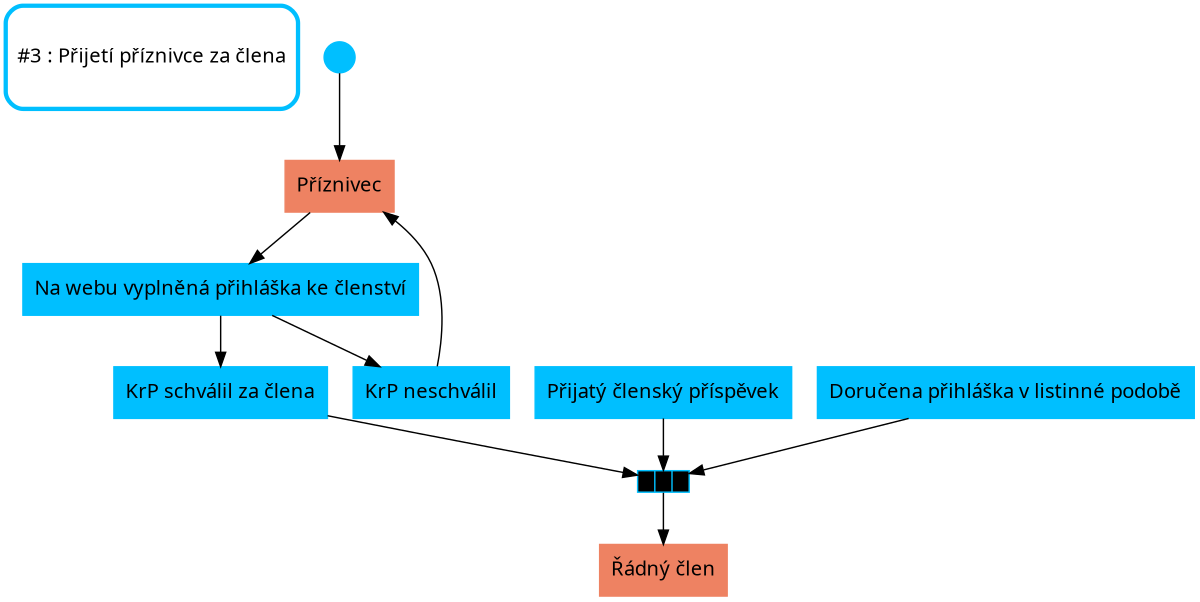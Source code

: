 digraph G {
  graph [	fontname = "Helvetica-Oblique", size = "8,8" ];
  node [ shape = polygon,
    sides = 4,
    color = deepskyblue,
    style = filled,
    fontname = "Helvetica-Outline" ];

  owner [shape=rect style=rounded penwidth=3 height=1.0 label="#3 : Přijetí příznivce za člena"]

  # stavajici priznivec zada o clenstvi
  start -> priznivec -> zadost_o_clenstvi_priznivce -> prijeti_priznivce -> splneni_podminek
  platba_prispevku -> splneni_podminek
  prijata_prihlaska -> splneni_podminek
  splneni_podminek -> clen

  # Priznivec nebyl prijat, je z nej nadale priznivce
  zadost_o_clenstvi_priznivce -> neprijeti_priznivce -> priznivec

  start [shape=point height=0.3 label="Start"]
  clen [label="Řádný člen",color=salmon2]
  priznivec [label="Příznivec",color=salmon2]
  zadost_o_clenstvi_priznivce[label="Na webu vyplněná přihláška ke členství"]
  platba_prispevku[label="Přijatý členský příspěvek"]
  prijata_prihlaska[label="Doručena přihláška v listinné podobě"]
  neprijeti_priznivce[label="KrP neschválil"]
  prijeti_priznivce[label="KrP schválil za člena"]
  splneni_podminek[ shape = "record", height = 0.05, width = 0.5, margin = "0,0", style = "filled", label = "<f0>|<f1>|<f2>", fillcolor="black" ]

}
